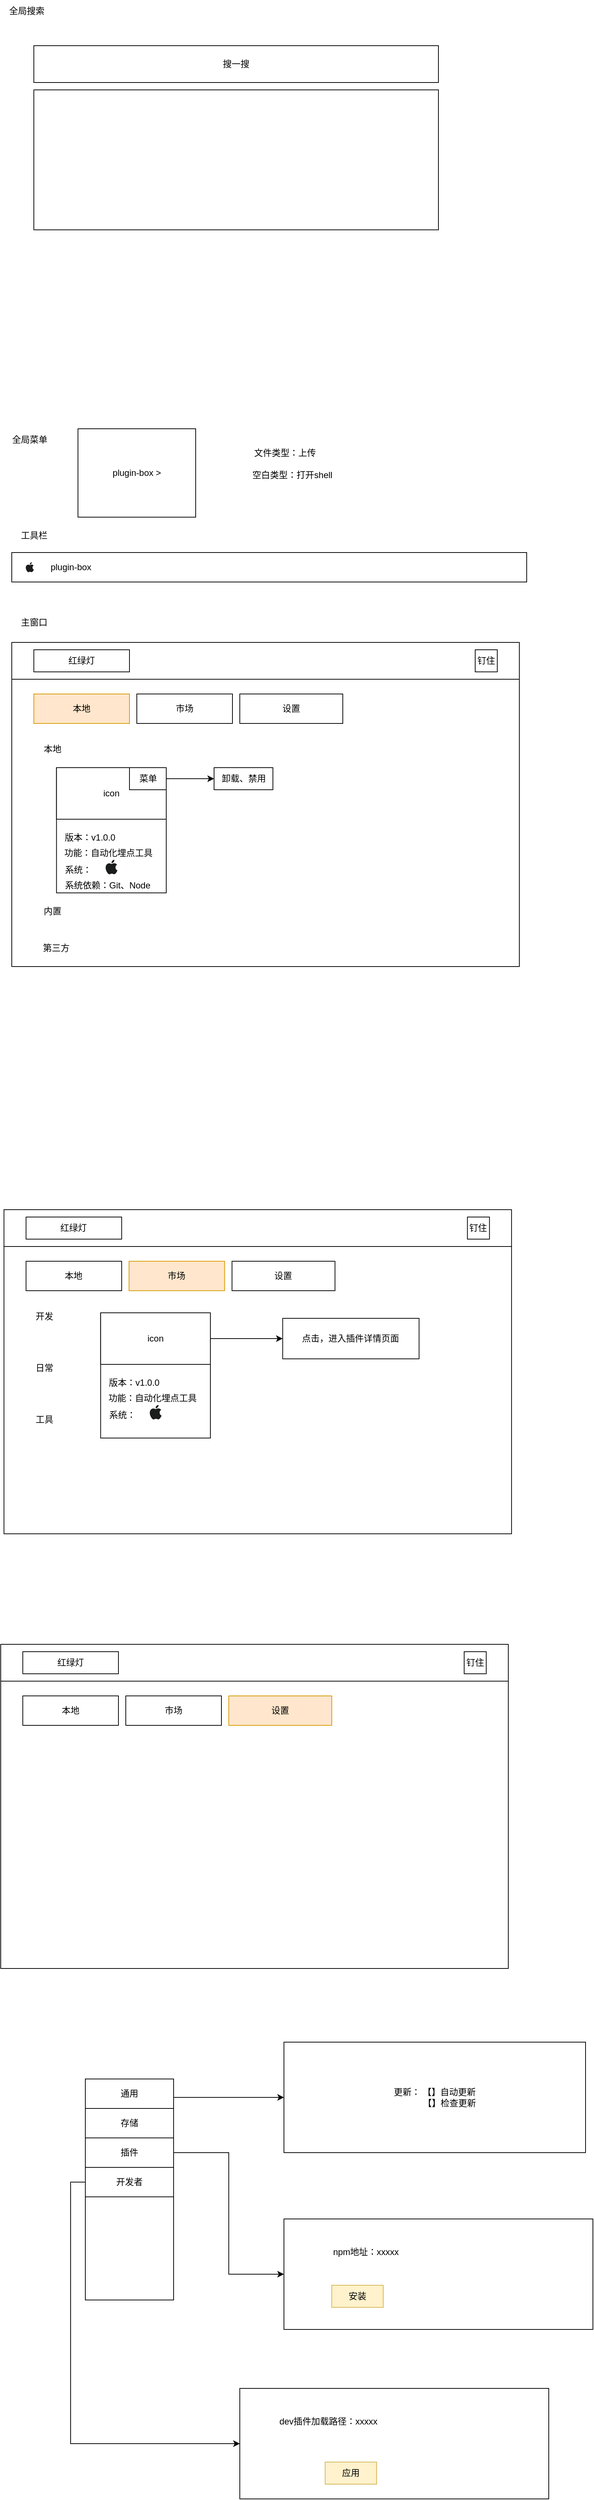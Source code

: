<mxfile version="23.1.1" type="github">
  <diagram name="Page-1" id="03018318-947c-dd8e-b7a3-06fadd420f32">
    <mxGraphModel dx="1094" dy="1519" grid="1" gridSize="10" guides="1" tooltips="1" connect="1" arrows="1" fold="1" page="1" pageScale="1" pageWidth="1100" pageHeight="850" background="#ffffff" math="0" shadow="0">
      <root>
        <mxCell id="0" />
        <mxCell id="1" parent="0" />
        <mxCell id="d_EyPhG1koHHxLtSO-FC-1" value="" style="rounded=0;whiteSpace=wrap;html=1;" parent="1" vertex="1">
          <mxGeometry x="140" y="680" width="690" height="390" as="geometry" />
        </mxCell>
        <mxCell id="d_EyPhG1koHHxLtSO-FC-2" value="市场" style="rounded=0;whiteSpace=wrap;html=1;" parent="1" vertex="1">
          <mxGeometry x="310" y="700" width="130" height="40" as="geometry" />
        </mxCell>
        <mxCell id="d_EyPhG1koHHxLtSO-FC-3" value="本地" style="rounded=0;whiteSpace=wrap;html=1;fillColor=#ffe6cc;strokeColor=#d79b00;" parent="1" vertex="1">
          <mxGeometry x="170" y="700" width="130" height="40" as="geometry" />
        </mxCell>
        <mxCell id="d_EyPhG1koHHxLtSO-FC-4" value="设置" style="rounded=0;whiteSpace=wrap;html=1;" parent="1" vertex="1">
          <mxGeometry x="450" y="700" width="140" height="40" as="geometry" />
        </mxCell>
        <mxCell id="d_EyPhG1koHHxLtSO-FC-7" value="搜一搜" style="rounded=0;whiteSpace=wrap;html=1;" parent="1" vertex="1">
          <mxGeometry x="170" y="-180" width="550" height="50" as="geometry" />
        </mxCell>
        <mxCell id="d_EyPhG1koHHxLtSO-FC-8" value="" style="rounded=0;whiteSpace=wrap;html=1;" parent="1" vertex="1">
          <mxGeometry x="140" y="630" width="690" height="50" as="geometry" />
        </mxCell>
        <mxCell id="d_EyPhG1koHHxLtSO-FC-9" value="红绿灯" style="rounded=0;whiteSpace=wrap;html=1;" parent="1" vertex="1">
          <mxGeometry x="170" y="640" width="130" height="30" as="geometry" />
        </mxCell>
        <mxCell id="d_EyPhG1koHHxLtSO-FC-10" value="钉住" style="rounded=0;whiteSpace=wrap;html=1;" parent="1" vertex="1">
          <mxGeometry x="770" y="640" width="30" height="30" as="geometry" />
        </mxCell>
        <mxCell id="d_EyPhG1koHHxLtSO-FC-11" value="" style="rounded=0;whiteSpace=wrap;html=1;" parent="1" vertex="1">
          <mxGeometry x="170" y="-120" width="550" height="190" as="geometry" />
        </mxCell>
        <mxCell id="d_EyPhG1koHHxLtSO-FC-12" value="" style="rounded=0;whiteSpace=wrap;html=1;" parent="1" vertex="1">
          <mxGeometry x="140" y="508" width="700" height="40" as="geometry" />
        </mxCell>
        <mxCell id="d_EyPhG1koHHxLtSO-FC-13" value="工具栏" style="text;html=1;align=center;verticalAlign=middle;resizable=0;points=[];autosize=1;strokeColor=none;fillColor=none;" parent="1" vertex="1">
          <mxGeometry x="140" y="470" width="60" height="30" as="geometry" />
        </mxCell>
        <mxCell id="d_EyPhG1koHHxLtSO-FC-14" value="主窗口" style="text;html=1;align=center;verticalAlign=middle;resizable=0;points=[];autosize=1;strokeColor=none;fillColor=none;" parent="1" vertex="1">
          <mxGeometry x="140" y="588" width="60" height="30" as="geometry" />
        </mxCell>
        <mxCell id="d_EyPhG1koHHxLtSO-FC-15" value="全局搜索" style="text;html=1;align=center;verticalAlign=middle;resizable=0;points=[];autosize=1;strokeColor=none;fillColor=none;" parent="1" vertex="1">
          <mxGeometry x="125" y="-242" width="70" height="30" as="geometry" />
        </mxCell>
        <mxCell id="d_EyPhG1koHHxLtSO-FC-17" value="" style="dashed=0;outlineConnect=0;html=1;align=center;labelPosition=center;verticalLabelPosition=bottom;verticalAlign=top;shape=mxgraph.weblogos.apple;fillColor=#1B1C1C;strokeColor=none" parent="1" vertex="1">
          <mxGeometry x="158.8" y="521.16" width="11.2" height="13.68" as="geometry" />
        </mxCell>
        <mxCell id="d_EyPhG1koHHxLtSO-FC-18" value="plugin-box" style="text;html=1;align=center;verticalAlign=middle;resizable=0;points=[];autosize=1;strokeColor=none;fillColor=none;" parent="1" vertex="1">
          <mxGeometry x="180" y="513" width="80" height="30" as="geometry" />
        </mxCell>
        <mxCell id="d_EyPhG1koHHxLtSO-FC-19" value="全局菜单" style="text;html=1;align=center;verticalAlign=middle;resizable=0;points=[];autosize=1;strokeColor=none;fillColor=none;" parent="1" vertex="1">
          <mxGeometry x="129.4" y="340" width="70" height="30" as="geometry" />
        </mxCell>
        <mxCell id="d_EyPhG1koHHxLtSO-FC-20" value="plugin-box &amp;gt;" style="rounded=0;whiteSpace=wrap;html=1;" parent="1" vertex="1">
          <mxGeometry x="230" y="340" width="160" height="120" as="geometry" />
        </mxCell>
        <mxCell id="d_EyPhG1koHHxLtSO-FC-22" value="文件类型：上传" style="text;html=1;align=center;verticalAlign=middle;resizable=0;points=[];autosize=1;strokeColor=none;fillColor=none;" parent="1" vertex="1">
          <mxGeometry x="456" y="358" width="110" height="30" as="geometry" />
        </mxCell>
        <mxCell id="d_EyPhG1koHHxLtSO-FC-23" value="空白类型：打开shell" style="text;html=1;align=center;verticalAlign=middle;resizable=0;points=[];autosize=1;strokeColor=none;fillColor=none;" parent="1" vertex="1">
          <mxGeometry x="456" y="388" width="130" height="30" as="geometry" />
        </mxCell>
        <mxCell id="o-zOcZhz4W4yG8CBaR5f-13" value="" style="rounded=0;whiteSpace=wrap;html=1;" vertex="1" parent="1">
          <mxGeometry x="125" y="2040" width="690" height="390" as="geometry" />
        </mxCell>
        <mxCell id="o-zOcZhz4W4yG8CBaR5f-14" value="市场" style="rounded=0;whiteSpace=wrap;html=1;" vertex="1" parent="1">
          <mxGeometry x="295" y="2060" width="130" height="40" as="geometry" />
        </mxCell>
        <mxCell id="o-zOcZhz4W4yG8CBaR5f-15" value="本地" style="rounded=0;whiteSpace=wrap;html=1;" vertex="1" parent="1">
          <mxGeometry x="155" y="2060" width="130" height="40" as="geometry" />
        </mxCell>
        <mxCell id="o-zOcZhz4W4yG8CBaR5f-16" value="设置" style="rounded=0;whiteSpace=wrap;html=1;fillColor=#ffe6cc;strokeColor=#d79b00;" vertex="1" parent="1">
          <mxGeometry x="435" y="2060" width="140" height="40" as="geometry" />
        </mxCell>
        <mxCell id="o-zOcZhz4W4yG8CBaR5f-18" value="" style="rounded=0;whiteSpace=wrap;html=1;" vertex="1" parent="1">
          <mxGeometry x="125" y="1990" width="690" height="50" as="geometry" />
        </mxCell>
        <mxCell id="o-zOcZhz4W4yG8CBaR5f-19" value="红绿灯" style="rounded=0;whiteSpace=wrap;html=1;" vertex="1" parent="1">
          <mxGeometry x="155" y="2000" width="130" height="30" as="geometry" />
        </mxCell>
        <mxCell id="o-zOcZhz4W4yG8CBaR5f-20" value="钉住" style="rounded=0;whiteSpace=wrap;html=1;" vertex="1" parent="1">
          <mxGeometry x="755" y="2000" width="30" height="30" as="geometry" />
        </mxCell>
        <mxCell id="o-zOcZhz4W4yG8CBaR5f-24" value="" style="rounded=0;whiteSpace=wrap;html=1;" vertex="1" parent="1">
          <mxGeometry x="129.4" y="1450" width="690" height="390" as="geometry" />
        </mxCell>
        <mxCell id="o-zOcZhz4W4yG8CBaR5f-25" value="市场" style="rounded=0;whiteSpace=wrap;html=1;fillColor=#ffe6cc;strokeColor=#d79b00;" vertex="1" parent="1">
          <mxGeometry x="299.4" y="1470" width="130" height="40" as="geometry" />
        </mxCell>
        <mxCell id="o-zOcZhz4W4yG8CBaR5f-26" value="本地" style="rounded=0;whiteSpace=wrap;html=1;" vertex="1" parent="1">
          <mxGeometry x="159.4" y="1470" width="130" height="40" as="geometry" />
        </mxCell>
        <mxCell id="o-zOcZhz4W4yG8CBaR5f-27" value="设置" style="rounded=0;whiteSpace=wrap;html=1;" vertex="1" parent="1">
          <mxGeometry x="439.4" y="1470" width="140" height="40" as="geometry" />
        </mxCell>
        <mxCell id="o-zOcZhz4W4yG8CBaR5f-29" value="" style="rounded=0;whiteSpace=wrap;html=1;" vertex="1" parent="1">
          <mxGeometry x="129.4" y="1400" width="690" height="50" as="geometry" />
        </mxCell>
        <mxCell id="o-zOcZhz4W4yG8CBaR5f-30" value="红绿灯" style="rounded=0;whiteSpace=wrap;html=1;" vertex="1" parent="1">
          <mxGeometry x="159.4" y="1410" width="130" height="30" as="geometry" />
        </mxCell>
        <mxCell id="o-zOcZhz4W4yG8CBaR5f-31" value="钉住" style="rounded=0;whiteSpace=wrap;html=1;" vertex="1" parent="1">
          <mxGeometry x="759.4" y="1410" width="30" height="30" as="geometry" />
        </mxCell>
        <mxCell id="o-zOcZhz4W4yG8CBaR5f-33" value="开发" style="text;html=1;align=center;verticalAlign=middle;resizable=0;points=[];autosize=1;strokeColor=none;fillColor=none;" vertex="1" parent="1">
          <mxGeometry x="159.4" y="1530" width="50" height="30" as="geometry" />
        </mxCell>
        <mxCell id="o-zOcZhz4W4yG8CBaR5f-34" value="日常" style="text;html=1;align=center;verticalAlign=middle;resizable=0;points=[];autosize=1;strokeColor=none;fillColor=none;" vertex="1" parent="1">
          <mxGeometry x="159.4" y="1600" width="50" height="30" as="geometry" />
        </mxCell>
        <mxCell id="o-zOcZhz4W4yG8CBaR5f-50" value="" style="group" vertex="1" connectable="0" parent="1">
          <mxGeometry x="200" y="800" width="150" height="175" as="geometry" />
        </mxCell>
        <mxCell id="o-zOcZhz4W4yG8CBaR5f-4" value="" style="rounded=0;whiteSpace=wrap;html=1;movable=0;resizable=0;rotatable=0;deletable=0;editable=0;locked=1;connectable=0;" vertex="1" parent="o-zOcZhz4W4yG8CBaR5f-50">
          <mxGeometry x="0.814" width="149.186" height="170" as="geometry" />
        </mxCell>
        <mxCell id="o-zOcZhz4W4yG8CBaR5f-5" value="icon" style="rounded=0;whiteSpace=wrap;html=1;" vertex="1" parent="o-zOcZhz4W4yG8CBaR5f-50">
          <mxGeometry x="0.814" width="149.186" height="70" as="geometry" />
        </mxCell>
        <mxCell id="o-zOcZhz4W4yG8CBaR5f-7" value="版本：v1.0.0" style="text;html=1;align=center;verticalAlign=middle;resizable=0;points=[];autosize=1;strokeColor=none;fillColor=none;" vertex="1" parent="o-zOcZhz4W4yG8CBaR5f-50">
          <mxGeometry x="0.814" y="80" width="90" height="30" as="geometry" />
        </mxCell>
        <mxCell id="o-zOcZhz4W4yG8CBaR5f-8" value="功能：自动化埋点工具" style="text;html=1;align=center;verticalAlign=middle;resizable=0;points=[];autosize=1;strokeColor=none;fillColor=none;" vertex="1" parent="o-zOcZhz4W4yG8CBaR5f-50">
          <mxGeometry x="0.814" y="101.2" width="140" height="30" as="geometry" />
        </mxCell>
        <mxCell id="o-zOcZhz4W4yG8CBaR5f-9" value="系统：" style="text;html=1;align=center;verticalAlign=middle;resizable=0;points=[];autosize=1;strokeColor=none;fillColor=none;" vertex="1" parent="o-zOcZhz4W4yG8CBaR5f-50">
          <mxGeometry y="124.4" width="60" height="30" as="geometry" />
        </mxCell>
        <mxCell id="o-zOcZhz4W4yG8CBaR5f-11" value="" style="shape=image;html=1;verticalAlign=top;verticalLabelPosition=bottom;labelBackgroundColor=#ffffff;imageAspect=0;aspect=fixed;image=https://cdn3.iconfinder.com/data/icons/picons-social/57/32-windows8-128.png" vertex="1" parent="o-zOcZhz4W4yG8CBaR5f-50">
          <mxGeometry x="47.252" y="132.0" width="12.749" height="12.749" as="geometry" />
        </mxCell>
        <mxCell id="o-zOcZhz4W4yG8CBaR5f-51" value="" style="dashed=0;outlineConnect=0;html=1;align=center;labelPosition=center;verticalLabelPosition=bottom;verticalAlign=top;shape=mxgraph.weblogos.apple;fillColor=#1B1C1C;strokeColor=none" vertex="1" parent="o-zOcZhz4W4yG8CBaR5f-50">
          <mxGeometry x="67.22" y="125" width="16.38" height="20" as="geometry" />
        </mxCell>
        <mxCell id="o-zOcZhz4W4yG8CBaR5f-88" value="菜单" style="text;html=1;align=center;verticalAlign=middle;resizable=0;points=[];autosize=1;strokeColor=default;fillColor=none;" vertex="1" parent="o-zOcZhz4W4yG8CBaR5f-50">
          <mxGeometry x="100" width="50" height="30" as="geometry" />
        </mxCell>
        <mxCell id="o-zOcZhz4W4yG8CBaR5f-104" value="系统依赖：Git、Node" style="text;html=1;align=center;verticalAlign=middle;resizable=0;points=[];autosize=1;strokeColor=none;fillColor=none;" vertex="1" parent="o-zOcZhz4W4yG8CBaR5f-50">
          <mxGeometry y="145" width="140" height="30" as="geometry" />
        </mxCell>
        <mxCell id="o-zOcZhz4W4yG8CBaR5f-52" value="工具" style="text;html=1;align=center;verticalAlign=middle;resizable=0;points=[];autosize=1;strokeColor=none;fillColor=none;" vertex="1" parent="1">
          <mxGeometry x="159.4" y="1670" width="50" height="30" as="geometry" />
        </mxCell>
        <mxCell id="o-zOcZhz4W4yG8CBaR5f-53" value="" style="rounded=0;whiteSpace=wrap;html=1;" vertex="1" parent="1">
          <mxGeometry x="240" y="2580" width="120" height="300" as="geometry" />
        </mxCell>
        <mxCell id="o-zOcZhz4W4yG8CBaR5f-62" style="edgeStyle=orthogonalEdgeStyle;rounded=0;orthogonalLoop=1;jettySize=auto;html=1;exitX=1;exitY=0.5;exitDx=0;exitDy=0;entryX=0;entryY=0.5;entryDx=0;entryDy=0;" edge="1" parent="1" source="o-zOcZhz4W4yG8CBaR5f-54" target="o-zOcZhz4W4yG8CBaR5f-61">
          <mxGeometry relative="1" as="geometry">
            <Array as="points">
              <mxPoint x="360" y="2605" />
            </Array>
          </mxGeometry>
        </mxCell>
        <mxCell id="o-zOcZhz4W4yG8CBaR5f-54" value="通用" style="rounded=0;whiteSpace=wrap;html=1;" vertex="1" parent="1">
          <mxGeometry x="240" y="2580" width="120" height="40" as="geometry" />
        </mxCell>
        <mxCell id="o-zOcZhz4W4yG8CBaR5f-56" value="存储" style="rounded=0;whiteSpace=wrap;html=1;" vertex="1" parent="1">
          <mxGeometry x="240" y="2620" width="120" height="40" as="geometry" />
        </mxCell>
        <mxCell id="o-zOcZhz4W4yG8CBaR5f-61" value="更新： 【】自动更新&lt;br&gt;&amp;nbsp; &amp;nbsp; &amp;nbsp; &amp;nbsp; &amp;nbsp; &amp;nbsp; 【】检查更新&lt;br&gt;" style="rounded=0;whiteSpace=wrap;html=1;" vertex="1" parent="1">
          <mxGeometry x="510" y="2530" width="410" height="150" as="geometry" />
        </mxCell>
        <mxCell id="o-zOcZhz4W4yG8CBaR5f-63" value="本地" style="text;html=1;align=center;verticalAlign=middle;resizable=0;points=[];autosize=1;strokeColor=none;fillColor=none;" vertex="1" parent="1">
          <mxGeometry x="170" y="760" width="50" height="30" as="geometry" />
        </mxCell>
        <mxCell id="o-zOcZhz4W4yG8CBaR5f-64" value="内置" style="text;html=1;align=center;verticalAlign=middle;resizable=0;points=[];autosize=1;strokeColor=none;fillColor=none;" vertex="1" parent="1">
          <mxGeometry x="170" y="980" width="50" height="30" as="geometry" />
        </mxCell>
        <mxCell id="o-zOcZhz4W4yG8CBaR5f-65" value="第三方" style="text;html=1;align=center;verticalAlign=middle;resizable=0;points=[];autosize=1;strokeColor=none;fillColor=none;" vertex="1" parent="1">
          <mxGeometry x="170" y="1030" width="60" height="30" as="geometry" />
        </mxCell>
        <mxCell id="o-zOcZhz4W4yG8CBaR5f-66" value="插件" style="rounded=0;whiteSpace=wrap;html=1;" vertex="1" parent="1">
          <mxGeometry x="240" y="2660" width="120" height="40" as="geometry" />
        </mxCell>
        <mxCell id="o-zOcZhz4W4yG8CBaR5f-67" value="" style="rounded=0;whiteSpace=wrap;html=1;" vertex="1" parent="1">
          <mxGeometry x="510" y="2770" width="420" height="150" as="geometry" />
        </mxCell>
        <mxCell id="o-zOcZhz4W4yG8CBaR5f-68" style="edgeStyle=orthogonalEdgeStyle;rounded=0;orthogonalLoop=1;jettySize=auto;html=1;exitX=1;exitY=0.5;exitDx=0;exitDy=0;entryX=0;entryY=0.5;entryDx=0;entryDy=0;" edge="1" parent="1" source="o-zOcZhz4W4yG8CBaR5f-66" target="o-zOcZhz4W4yG8CBaR5f-67">
          <mxGeometry relative="1" as="geometry">
            <mxPoint x="490" y="2840" as="targetPoint" />
          </mxGeometry>
        </mxCell>
        <mxCell id="o-zOcZhz4W4yG8CBaR5f-71" style="edgeStyle=orthogonalEdgeStyle;rounded=0;orthogonalLoop=1;jettySize=auto;html=1;exitX=0;exitY=0.5;exitDx=0;exitDy=0;entryX=0;entryY=0.5;entryDx=0;entryDy=0;" edge="1" parent="1" source="o-zOcZhz4W4yG8CBaR5f-69" target="o-zOcZhz4W4yG8CBaR5f-70">
          <mxGeometry relative="1" as="geometry" />
        </mxCell>
        <mxCell id="o-zOcZhz4W4yG8CBaR5f-69" value="开发者" style="rounded=0;whiteSpace=wrap;html=1;" vertex="1" parent="1">
          <mxGeometry x="240" y="2700" width="120" height="40" as="geometry" />
        </mxCell>
        <mxCell id="o-zOcZhz4W4yG8CBaR5f-70" value="" style="rounded=0;whiteSpace=wrap;html=1;" vertex="1" parent="1">
          <mxGeometry x="450" y="3000" width="420" height="150" as="geometry" />
        </mxCell>
        <mxCell id="o-zOcZhz4W4yG8CBaR5f-72" value="安装" style="whiteSpace=wrap;html=1;fillColor=#fff2cc;strokeColor=#d6b656;" vertex="1" parent="1">
          <mxGeometry x="575" y="2860" width="70" height="30" as="geometry" />
        </mxCell>
        <mxCell id="o-zOcZhz4W4yG8CBaR5f-74" value="npm地址：xxxxx" style="text;html=1;align=center;verticalAlign=middle;resizable=0;points=[];autosize=1;strokeColor=none;fillColor=none;" vertex="1" parent="1">
          <mxGeometry x="566" y="2800" width="110" height="30" as="geometry" />
        </mxCell>
        <mxCell id="o-zOcZhz4W4yG8CBaR5f-75" value="dev插件加载路径：xxxxx&lt;span class=&quot;eusoft-eudic-chrome-extension-translate-content&quot;&gt;&lt;/span&gt;" style="text;html=1;align=center;verticalAlign=middle;resizable=0;points=[];autosize=1;strokeColor=none;fillColor=none;" vertex="1" parent="1">
          <mxGeometry x="490" y="3030" width="160" height="30" as="geometry" />
        </mxCell>
        <mxCell id="o-zOcZhz4W4yG8CBaR5f-76" value="应用" style="whiteSpace=wrap;html=1;fillColor=#fff2cc;strokeColor=#d6b656;" vertex="1" parent="1">
          <mxGeometry x="566" y="3100" width="70" height="30" as="geometry" />
        </mxCell>
        <mxCell id="o-zOcZhz4W4yG8CBaR5f-89" value="卸载、禁用" style="text;html=1;align=center;verticalAlign=middle;resizable=0;points=[];autosize=1;strokeColor=default;fillColor=none;" vertex="1" parent="1">
          <mxGeometry x="415" y="800" width="80" height="30" as="geometry" />
        </mxCell>
        <mxCell id="o-zOcZhz4W4yG8CBaR5f-90" value="" style="edgeStyle=orthogonalEdgeStyle;rounded=0;orthogonalLoop=1;jettySize=auto;html=1;" edge="1" parent="1" source="o-zOcZhz4W4yG8CBaR5f-88" target="o-zOcZhz4W4yG8CBaR5f-89">
          <mxGeometry relative="1" as="geometry" />
        </mxCell>
        <mxCell id="o-zOcZhz4W4yG8CBaR5f-93" value="" style="group" vertex="1" connectable="0" parent="1">
          <mxGeometry x="260" y="1540" width="150" height="170" as="geometry" />
        </mxCell>
        <mxCell id="o-zOcZhz4W4yG8CBaR5f-94" value="" style="rounded=0;whiteSpace=wrap;html=1;movable=0;resizable=0;rotatable=0;deletable=0;editable=0;locked=1;connectable=0;" vertex="1" parent="o-zOcZhz4W4yG8CBaR5f-93">
          <mxGeometry x="0.814" width="149.186" height="170" as="geometry" />
        </mxCell>
        <mxCell id="o-zOcZhz4W4yG8CBaR5f-95" value="icon" style="rounded=0;whiteSpace=wrap;html=1;" vertex="1" parent="o-zOcZhz4W4yG8CBaR5f-93">
          <mxGeometry x="0.814" width="149.186" height="70" as="geometry" />
        </mxCell>
        <mxCell id="o-zOcZhz4W4yG8CBaR5f-96" value="版本：v1.0.0" style="text;html=1;align=center;verticalAlign=middle;resizable=0;points=[];autosize=1;strokeColor=none;fillColor=none;" vertex="1" parent="o-zOcZhz4W4yG8CBaR5f-93">
          <mxGeometry x="0.814" y="80" width="90" height="30" as="geometry" />
        </mxCell>
        <mxCell id="o-zOcZhz4W4yG8CBaR5f-97" value="功能：自动化埋点工具" style="text;html=1;align=center;verticalAlign=middle;resizable=0;points=[];autosize=1;strokeColor=none;fillColor=none;" vertex="1" parent="o-zOcZhz4W4yG8CBaR5f-93">
          <mxGeometry x="0.814" y="101.2" width="140" height="30" as="geometry" />
        </mxCell>
        <mxCell id="o-zOcZhz4W4yG8CBaR5f-98" value="系统：" style="text;html=1;align=center;verticalAlign=middle;resizable=0;points=[];autosize=1;strokeColor=none;fillColor=none;" vertex="1" parent="o-zOcZhz4W4yG8CBaR5f-93">
          <mxGeometry y="124.4" width="60" height="30" as="geometry" />
        </mxCell>
        <mxCell id="o-zOcZhz4W4yG8CBaR5f-99" value="" style="shape=image;html=1;verticalAlign=top;verticalLabelPosition=bottom;labelBackgroundColor=#ffffff;imageAspect=0;aspect=fixed;image=https://cdn3.iconfinder.com/data/icons/picons-social/57/32-windows8-128.png" vertex="1" parent="o-zOcZhz4W4yG8CBaR5f-93">
          <mxGeometry x="47.252" y="132.0" width="12.749" height="12.749" as="geometry" />
        </mxCell>
        <mxCell id="o-zOcZhz4W4yG8CBaR5f-100" value="" style="dashed=0;outlineConnect=0;html=1;align=center;labelPosition=center;verticalLabelPosition=bottom;verticalAlign=top;shape=mxgraph.weblogos.apple;fillColor=#1B1C1C;strokeColor=none" vertex="1" parent="o-zOcZhz4W4yG8CBaR5f-93">
          <mxGeometry x="67.22" y="125" width="16.38" height="20" as="geometry" />
        </mxCell>
        <mxCell id="o-zOcZhz4W4yG8CBaR5f-102" value="点击，进入插件详情页面" style="whiteSpace=wrap;html=1;rounded=0;" vertex="1" parent="1">
          <mxGeometry x="508.29" y="1547.5" width="185.41" height="55" as="geometry" />
        </mxCell>
        <mxCell id="o-zOcZhz4W4yG8CBaR5f-103" value="" style="edgeStyle=orthogonalEdgeStyle;rounded=0;orthogonalLoop=1;jettySize=auto;html=1;" edge="1" parent="1" source="o-zOcZhz4W4yG8CBaR5f-95" target="o-zOcZhz4W4yG8CBaR5f-102">
          <mxGeometry relative="1" as="geometry" />
        </mxCell>
      </root>
    </mxGraphModel>
  </diagram>
</mxfile>
